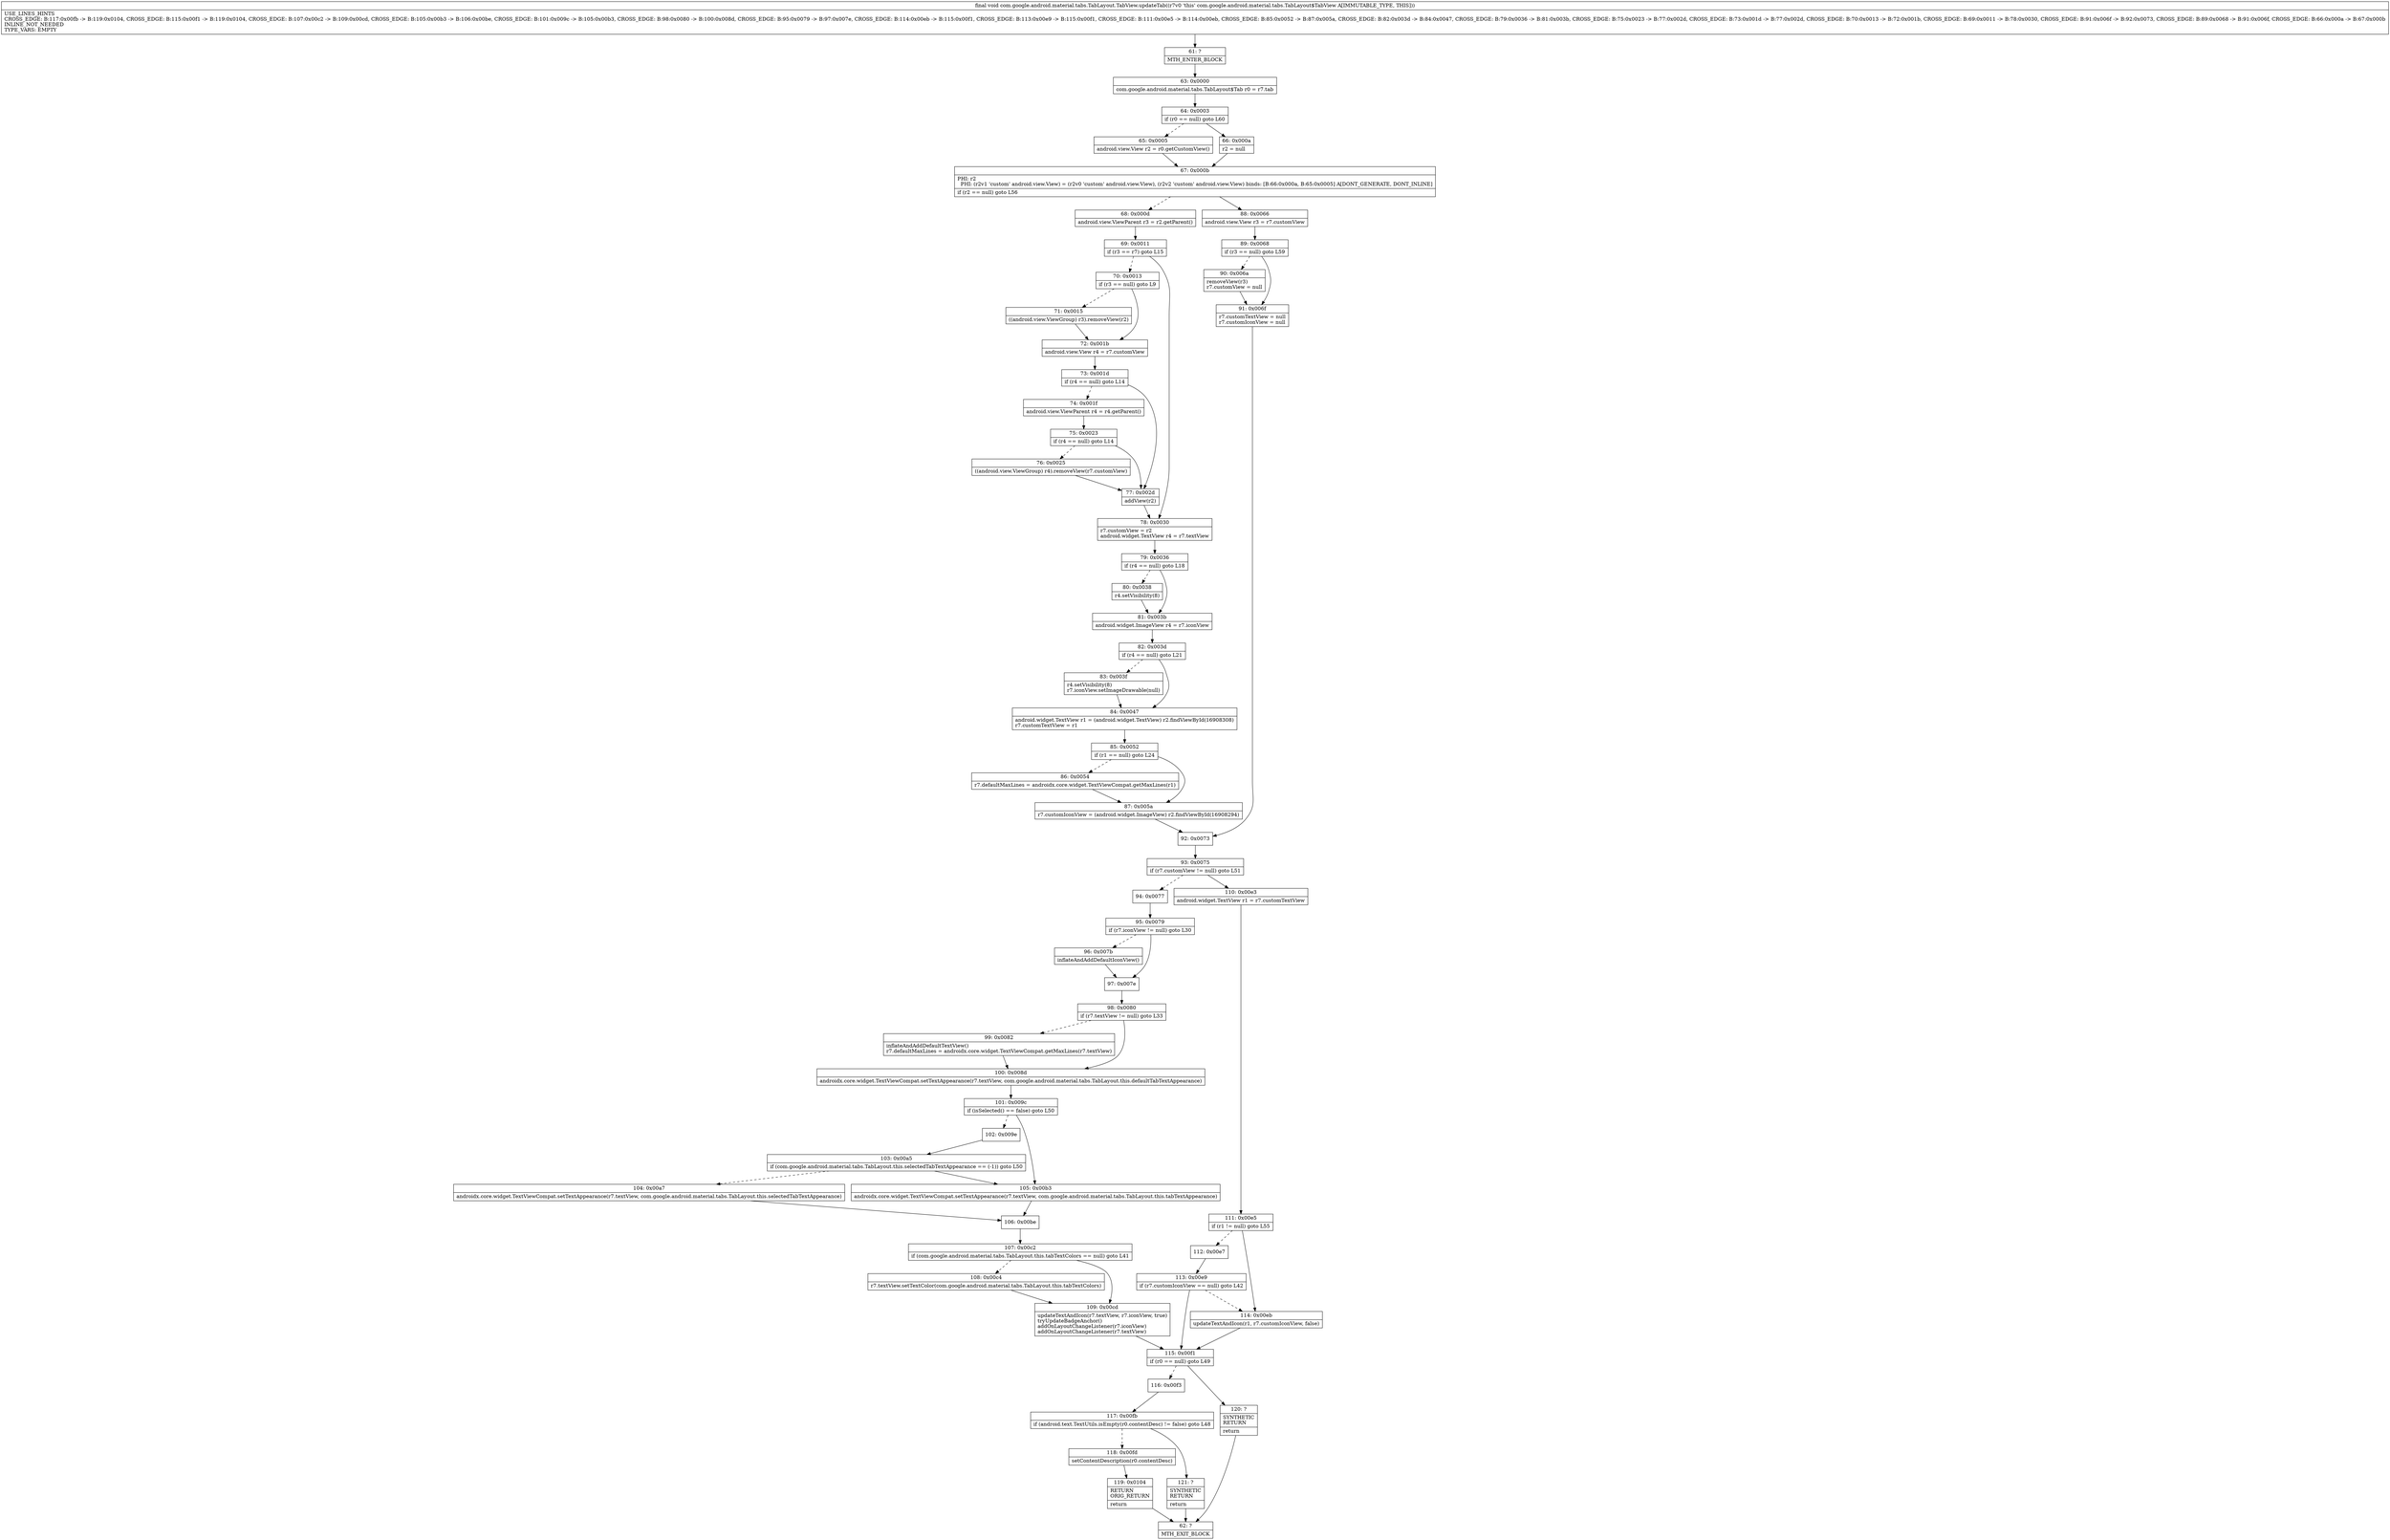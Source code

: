 digraph "CFG forcom.google.android.material.tabs.TabLayout.TabView.updateTab()V" {
Node_61 [shape=record,label="{61\:\ ?|MTH_ENTER_BLOCK\l}"];
Node_63 [shape=record,label="{63\:\ 0x0000|com.google.android.material.tabs.TabLayout$Tab r0 = r7.tab\l}"];
Node_64 [shape=record,label="{64\:\ 0x0003|if (r0 == null) goto L60\l}"];
Node_65 [shape=record,label="{65\:\ 0x0005|android.view.View r2 = r0.getCustomView()\l}"];
Node_67 [shape=record,label="{67\:\ 0x000b|PHI: r2 \l  PHI: (r2v1 'custom' android.view.View) = (r2v0 'custom' android.view.View), (r2v2 'custom' android.view.View) binds: [B:66:0x000a, B:65:0x0005] A[DONT_GENERATE, DONT_INLINE]\l|if (r2 == null) goto L56\l}"];
Node_68 [shape=record,label="{68\:\ 0x000d|android.view.ViewParent r3 = r2.getParent()\l}"];
Node_69 [shape=record,label="{69\:\ 0x0011|if (r3 == r7) goto L15\l}"];
Node_70 [shape=record,label="{70\:\ 0x0013|if (r3 == null) goto L9\l}"];
Node_71 [shape=record,label="{71\:\ 0x0015|((android.view.ViewGroup) r3).removeView(r2)\l}"];
Node_72 [shape=record,label="{72\:\ 0x001b|android.view.View r4 = r7.customView\l}"];
Node_73 [shape=record,label="{73\:\ 0x001d|if (r4 == null) goto L14\l}"];
Node_74 [shape=record,label="{74\:\ 0x001f|android.view.ViewParent r4 = r4.getParent()\l}"];
Node_75 [shape=record,label="{75\:\ 0x0023|if (r4 == null) goto L14\l}"];
Node_76 [shape=record,label="{76\:\ 0x0025|((android.view.ViewGroup) r4).removeView(r7.customView)\l}"];
Node_77 [shape=record,label="{77\:\ 0x002d|addView(r2)\l}"];
Node_78 [shape=record,label="{78\:\ 0x0030|r7.customView = r2\landroid.widget.TextView r4 = r7.textView\l}"];
Node_79 [shape=record,label="{79\:\ 0x0036|if (r4 == null) goto L18\l}"];
Node_80 [shape=record,label="{80\:\ 0x0038|r4.setVisibility(8)\l}"];
Node_81 [shape=record,label="{81\:\ 0x003b|android.widget.ImageView r4 = r7.iconView\l}"];
Node_82 [shape=record,label="{82\:\ 0x003d|if (r4 == null) goto L21\l}"];
Node_83 [shape=record,label="{83\:\ 0x003f|r4.setVisibility(8)\lr7.iconView.setImageDrawable(null)\l}"];
Node_84 [shape=record,label="{84\:\ 0x0047|android.widget.TextView r1 = (android.widget.TextView) r2.findViewById(16908308)\lr7.customTextView = r1\l}"];
Node_85 [shape=record,label="{85\:\ 0x0052|if (r1 == null) goto L24\l}"];
Node_86 [shape=record,label="{86\:\ 0x0054|r7.defaultMaxLines = androidx.core.widget.TextViewCompat.getMaxLines(r1)\l}"];
Node_87 [shape=record,label="{87\:\ 0x005a|r7.customIconView = (android.widget.ImageView) r2.findViewById(16908294)\l}"];
Node_92 [shape=record,label="{92\:\ 0x0073}"];
Node_93 [shape=record,label="{93\:\ 0x0075|if (r7.customView != null) goto L51\l}"];
Node_94 [shape=record,label="{94\:\ 0x0077}"];
Node_95 [shape=record,label="{95\:\ 0x0079|if (r7.iconView != null) goto L30\l}"];
Node_96 [shape=record,label="{96\:\ 0x007b|inflateAndAddDefaultIconView()\l}"];
Node_97 [shape=record,label="{97\:\ 0x007e}"];
Node_98 [shape=record,label="{98\:\ 0x0080|if (r7.textView != null) goto L33\l}"];
Node_99 [shape=record,label="{99\:\ 0x0082|inflateAndAddDefaultTextView()\lr7.defaultMaxLines = androidx.core.widget.TextViewCompat.getMaxLines(r7.textView)\l}"];
Node_100 [shape=record,label="{100\:\ 0x008d|androidx.core.widget.TextViewCompat.setTextAppearance(r7.textView, com.google.android.material.tabs.TabLayout.this.defaultTabTextAppearance)\l}"];
Node_101 [shape=record,label="{101\:\ 0x009c|if (isSelected() == false) goto L50\l}"];
Node_102 [shape=record,label="{102\:\ 0x009e}"];
Node_103 [shape=record,label="{103\:\ 0x00a5|if (com.google.android.material.tabs.TabLayout.this.selectedTabTextAppearance == (\-1)) goto L50\l}"];
Node_104 [shape=record,label="{104\:\ 0x00a7|androidx.core.widget.TextViewCompat.setTextAppearance(r7.textView, com.google.android.material.tabs.TabLayout.this.selectedTabTextAppearance)\l}"];
Node_106 [shape=record,label="{106\:\ 0x00be}"];
Node_107 [shape=record,label="{107\:\ 0x00c2|if (com.google.android.material.tabs.TabLayout.this.tabTextColors == null) goto L41\l}"];
Node_108 [shape=record,label="{108\:\ 0x00c4|r7.textView.setTextColor(com.google.android.material.tabs.TabLayout.this.tabTextColors)\l}"];
Node_109 [shape=record,label="{109\:\ 0x00cd|updateTextAndIcon(r7.textView, r7.iconView, true)\ltryUpdateBadgeAnchor()\laddOnLayoutChangeListener(r7.iconView)\laddOnLayoutChangeListener(r7.textView)\l}"];
Node_115 [shape=record,label="{115\:\ 0x00f1|if (r0 == null) goto L49\l}"];
Node_116 [shape=record,label="{116\:\ 0x00f3}"];
Node_117 [shape=record,label="{117\:\ 0x00fb|if (android.text.TextUtils.isEmpty(r0.contentDesc) != false) goto L48\l}"];
Node_118 [shape=record,label="{118\:\ 0x00fd|setContentDescription(r0.contentDesc)\l}"];
Node_119 [shape=record,label="{119\:\ 0x0104|RETURN\lORIG_RETURN\l|return\l}"];
Node_62 [shape=record,label="{62\:\ ?|MTH_EXIT_BLOCK\l}"];
Node_121 [shape=record,label="{121\:\ ?|SYNTHETIC\lRETURN\l|return\l}"];
Node_120 [shape=record,label="{120\:\ ?|SYNTHETIC\lRETURN\l|return\l}"];
Node_105 [shape=record,label="{105\:\ 0x00b3|androidx.core.widget.TextViewCompat.setTextAppearance(r7.textView, com.google.android.material.tabs.TabLayout.this.tabTextAppearance)\l}"];
Node_110 [shape=record,label="{110\:\ 0x00e3|android.widget.TextView r1 = r7.customTextView\l}"];
Node_111 [shape=record,label="{111\:\ 0x00e5|if (r1 != null) goto L55\l}"];
Node_112 [shape=record,label="{112\:\ 0x00e7}"];
Node_113 [shape=record,label="{113\:\ 0x00e9|if (r7.customIconView == null) goto L42\l}"];
Node_114 [shape=record,label="{114\:\ 0x00eb|updateTextAndIcon(r1, r7.customIconView, false)\l}"];
Node_88 [shape=record,label="{88\:\ 0x0066|android.view.View r3 = r7.customView\l}"];
Node_89 [shape=record,label="{89\:\ 0x0068|if (r3 == null) goto L59\l}"];
Node_90 [shape=record,label="{90\:\ 0x006a|removeView(r3)\lr7.customView = null\l}"];
Node_91 [shape=record,label="{91\:\ 0x006f|r7.customTextView = null\lr7.customIconView = null\l}"];
Node_66 [shape=record,label="{66\:\ 0x000a|r2 = null\l}"];
MethodNode[shape=record,label="{final void com.google.android.material.tabs.TabLayout.TabView.updateTab((r7v0 'this' com.google.android.material.tabs.TabLayout$TabView A[IMMUTABLE_TYPE, THIS]))  | USE_LINES_HINTS\lCROSS_EDGE: B:117:0x00fb \-\> B:119:0x0104, CROSS_EDGE: B:115:0x00f1 \-\> B:119:0x0104, CROSS_EDGE: B:107:0x00c2 \-\> B:109:0x00cd, CROSS_EDGE: B:105:0x00b3 \-\> B:106:0x00be, CROSS_EDGE: B:101:0x009c \-\> B:105:0x00b3, CROSS_EDGE: B:98:0x0080 \-\> B:100:0x008d, CROSS_EDGE: B:95:0x0079 \-\> B:97:0x007e, CROSS_EDGE: B:114:0x00eb \-\> B:115:0x00f1, CROSS_EDGE: B:113:0x00e9 \-\> B:115:0x00f1, CROSS_EDGE: B:111:0x00e5 \-\> B:114:0x00eb, CROSS_EDGE: B:85:0x0052 \-\> B:87:0x005a, CROSS_EDGE: B:82:0x003d \-\> B:84:0x0047, CROSS_EDGE: B:79:0x0036 \-\> B:81:0x003b, CROSS_EDGE: B:75:0x0023 \-\> B:77:0x002d, CROSS_EDGE: B:73:0x001d \-\> B:77:0x002d, CROSS_EDGE: B:70:0x0013 \-\> B:72:0x001b, CROSS_EDGE: B:69:0x0011 \-\> B:78:0x0030, CROSS_EDGE: B:91:0x006f \-\> B:92:0x0073, CROSS_EDGE: B:89:0x0068 \-\> B:91:0x006f, CROSS_EDGE: B:66:0x000a \-\> B:67:0x000b\lINLINE_NOT_NEEDED\lTYPE_VARS: EMPTY\l}"];
MethodNode -> Node_61;Node_61 -> Node_63;
Node_63 -> Node_64;
Node_64 -> Node_65[style=dashed];
Node_64 -> Node_66;
Node_65 -> Node_67;
Node_67 -> Node_68[style=dashed];
Node_67 -> Node_88;
Node_68 -> Node_69;
Node_69 -> Node_70[style=dashed];
Node_69 -> Node_78;
Node_70 -> Node_71[style=dashed];
Node_70 -> Node_72;
Node_71 -> Node_72;
Node_72 -> Node_73;
Node_73 -> Node_74[style=dashed];
Node_73 -> Node_77;
Node_74 -> Node_75;
Node_75 -> Node_76[style=dashed];
Node_75 -> Node_77;
Node_76 -> Node_77;
Node_77 -> Node_78;
Node_78 -> Node_79;
Node_79 -> Node_80[style=dashed];
Node_79 -> Node_81;
Node_80 -> Node_81;
Node_81 -> Node_82;
Node_82 -> Node_83[style=dashed];
Node_82 -> Node_84;
Node_83 -> Node_84;
Node_84 -> Node_85;
Node_85 -> Node_86[style=dashed];
Node_85 -> Node_87;
Node_86 -> Node_87;
Node_87 -> Node_92;
Node_92 -> Node_93;
Node_93 -> Node_94[style=dashed];
Node_93 -> Node_110;
Node_94 -> Node_95;
Node_95 -> Node_96[style=dashed];
Node_95 -> Node_97;
Node_96 -> Node_97;
Node_97 -> Node_98;
Node_98 -> Node_99[style=dashed];
Node_98 -> Node_100;
Node_99 -> Node_100;
Node_100 -> Node_101;
Node_101 -> Node_102[style=dashed];
Node_101 -> Node_105;
Node_102 -> Node_103;
Node_103 -> Node_104[style=dashed];
Node_103 -> Node_105;
Node_104 -> Node_106;
Node_106 -> Node_107;
Node_107 -> Node_108[style=dashed];
Node_107 -> Node_109;
Node_108 -> Node_109;
Node_109 -> Node_115;
Node_115 -> Node_116[style=dashed];
Node_115 -> Node_120;
Node_116 -> Node_117;
Node_117 -> Node_118[style=dashed];
Node_117 -> Node_121;
Node_118 -> Node_119;
Node_119 -> Node_62;
Node_121 -> Node_62;
Node_120 -> Node_62;
Node_105 -> Node_106;
Node_110 -> Node_111;
Node_111 -> Node_112[style=dashed];
Node_111 -> Node_114;
Node_112 -> Node_113;
Node_113 -> Node_114[style=dashed];
Node_113 -> Node_115;
Node_114 -> Node_115;
Node_88 -> Node_89;
Node_89 -> Node_90[style=dashed];
Node_89 -> Node_91;
Node_90 -> Node_91;
Node_91 -> Node_92;
Node_66 -> Node_67;
}

